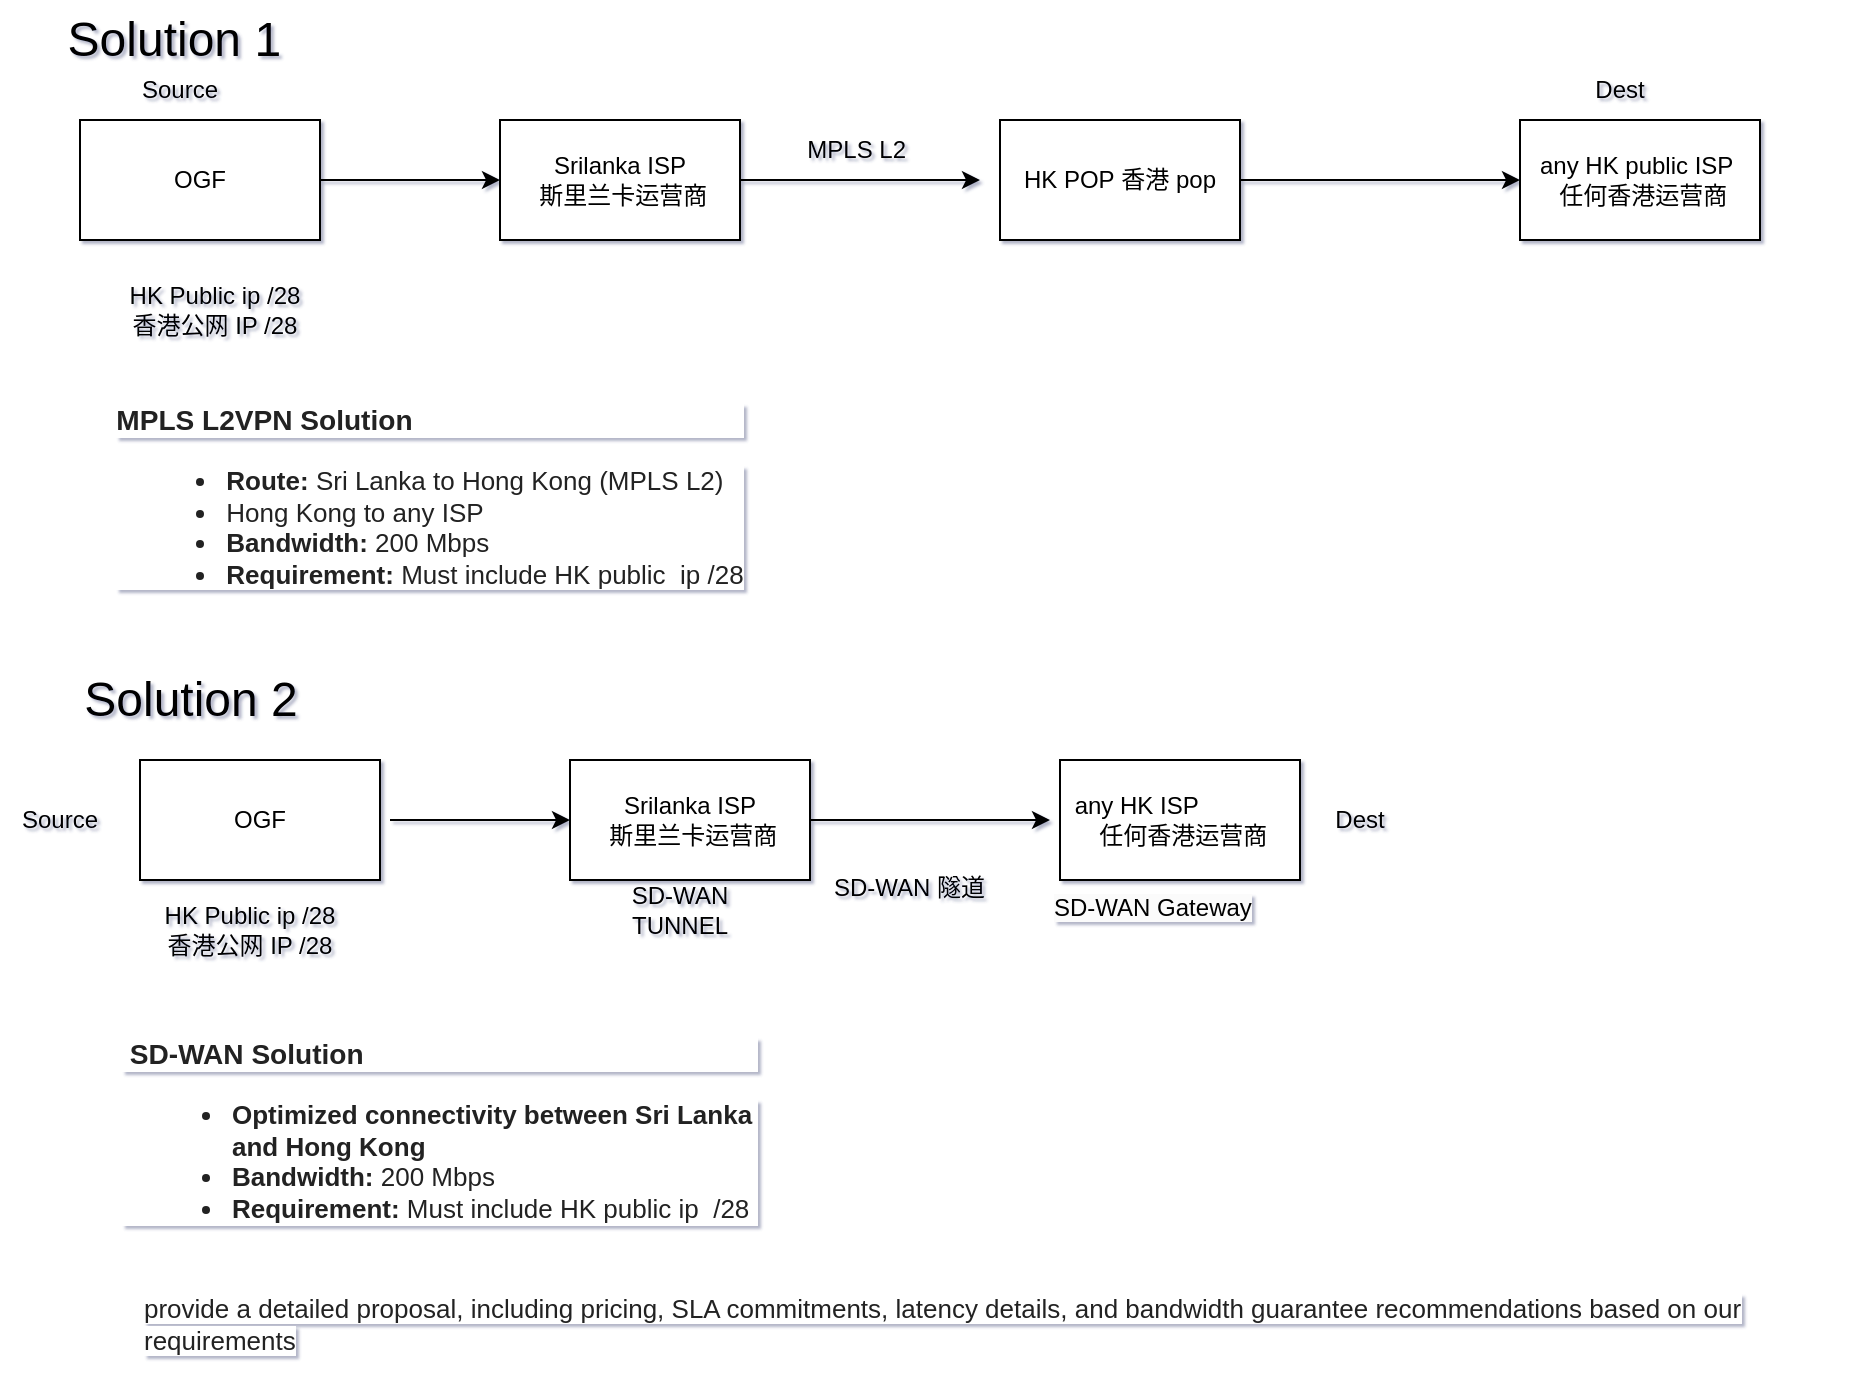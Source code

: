 <mxfile version="26.1.1">
  <diagram name="Page-1" id="ADqag6U28WJguTyAMG1K">
    <mxGraphModel dx="2085" dy="655" grid="1" gridSize="10" guides="1" tooltips="1" connect="1" arrows="1" fold="1" page="1" pageScale="1" pageWidth="850" pageHeight="1100" background="#ffffff" math="0" shadow="1">
      <root>
        <object label="" HAZEL="" id="0">
          <mxCell />
        </object>
        <mxCell id="1" parent="0" />
        <mxCell id="g1vbs8MuK60aYzZgxMlk-1" value="Srilanka ISP&lt;div&gt;&amp;nbsp;斯里兰卡运营商&lt;/div&gt;" style="rounded=0;whiteSpace=wrap;html=1;labelBackgroundColor=none;" vertex="1" parent="1">
          <mxGeometry x="130" y="170" width="120" height="60" as="geometry" />
        </mxCell>
        <mxCell id="g1vbs8MuK60aYzZgxMlk-2" value="OGF" style="rounded=0;whiteSpace=wrap;html=1;labelBackgroundColor=none;" vertex="1" parent="1">
          <mxGeometry x="-80" y="170" width="120" height="60" as="geometry" />
        </mxCell>
        <mxCell id="g1vbs8MuK60aYzZgxMlk-3" value="HK POP&amp;nbsp;香港 pop" style="rounded=0;whiteSpace=wrap;html=1;labelBackgroundColor=none;" vertex="1" parent="1">
          <mxGeometry x="380" y="170" width="120" height="60" as="geometry" />
        </mxCell>
        <mxCell id="g1vbs8MuK60aYzZgxMlk-4" value="any HK public ISP&amp;nbsp; &amp;nbsp;任何香港运营商" style="rounded=0;whiteSpace=wrap;html=1;labelBackgroundColor=none;" vertex="1" parent="1">
          <mxGeometry x="640" y="170" width="120" height="60" as="geometry" />
        </mxCell>
        <mxCell id="g1vbs8MuK60aYzZgxMlk-5" value="" style="endArrow=classic;html=1;rounded=0;exitX=1;exitY=0.5;exitDx=0;exitDy=0;labelBackgroundColor=none;fontColor=default;" edge="1" parent="1" source="g1vbs8MuK60aYzZgxMlk-1">
          <mxGeometry width="50" height="50" relative="1" as="geometry">
            <mxPoint x="400" y="320" as="sourcePoint" />
            <mxPoint x="370" y="200" as="targetPoint" />
          </mxGeometry>
        </mxCell>
        <mxCell id="g1vbs8MuK60aYzZgxMlk-6" value="" style="endArrow=classic;html=1;rounded=0;entryX=0;entryY=0.5;entryDx=0;entryDy=0;exitX=1;exitY=0.5;exitDx=0;exitDy=0;labelBackgroundColor=none;fontColor=default;" edge="1" parent="1" source="g1vbs8MuK60aYzZgxMlk-3" target="g1vbs8MuK60aYzZgxMlk-4">
          <mxGeometry width="50" height="50" relative="1" as="geometry">
            <mxPoint x="400" y="320" as="sourcePoint" />
            <mxPoint x="450" y="270" as="targetPoint" />
          </mxGeometry>
        </mxCell>
        <mxCell id="g1vbs8MuK60aYzZgxMlk-7" value="" style="endArrow=classic;html=1;rounded=0;entryX=0;entryY=0.5;entryDx=0;entryDy=0;exitX=1;exitY=0.5;exitDx=0;exitDy=0;labelBackgroundColor=none;fontColor=default;" edge="1" parent="1" source="g1vbs8MuK60aYzZgxMlk-2" target="g1vbs8MuK60aYzZgxMlk-1">
          <mxGeometry width="50" height="50" relative="1" as="geometry">
            <mxPoint x="400" y="320" as="sourcePoint" />
            <mxPoint x="450" y="270" as="targetPoint" />
          </mxGeometry>
        </mxCell>
        <mxCell id="g1vbs8MuK60aYzZgxMlk-8" value="&lt;font style=&quot;font-size: 24px;&quot;&gt;Solution 1&amp;nbsp;&lt;/font&gt;" style="text;html=1;align=center;verticalAlign=middle;resizable=0;points=[];autosize=1;strokeColor=none;fillColor=none;labelBackgroundColor=none;" vertex="1" parent="1">
          <mxGeometry x="-100" y="110" width="140" height="40" as="geometry" />
        </mxCell>
        <mxCell id="g1vbs8MuK60aYzZgxMlk-9" value="MPLS L2&amp;nbsp;" style="text;html=1;align=center;verticalAlign=middle;whiteSpace=wrap;rounded=0;labelBackgroundColor=none;" vertex="1" parent="1">
          <mxGeometry x="280" y="170" width="60" height="30" as="geometry" />
        </mxCell>
        <mxCell id="g1vbs8MuK60aYzZgxMlk-10" value="HK Public ip /28&lt;div&gt;香港公网 IP /28&lt;/div&gt;" style="text;html=1;align=center;verticalAlign=middle;whiteSpace=wrap;rounded=0;labelBackgroundColor=none;" vertex="1" parent="1">
          <mxGeometry x="-95" y="240" width="165" height="50" as="geometry" />
        </mxCell>
        <mxCell id="g1vbs8MuK60aYzZgxMlk-11" value="&#xa;&lt;h3 style=&quot;color: rgb(34, 34, 34); font-family: Arial, Helvetica, sans-serif; font-style: normal; font-variant-ligatures: normal; font-variant-caps: normal; letter-spacing: normal; orphans: 2; text-align: start; text-indent: 0px; text-transform: none; widows: 2; word-spacing: 0px; -webkit-text-stroke-width: 0px; white-space: normal; background-color: rgb(255, 255, 255); text-decoration-thickness: initial; text-decoration-style: initial; text-decoration-color: initial;&quot;&gt;&lt;strong&gt;MPLS L2VPN Solution&lt;/strong&gt;&lt;/h3&gt;&lt;ul style=&quot;color: rgb(34, 34, 34); font-family: Arial, Helvetica, sans-serif; font-size: small; font-style: normal; font-variant-ligatures: normal; font-variant-caps: normal; font-weight: 400; letter-spacing: normal; orphans: 2; text-align: start; text-indent: 0px; text-transform: none; widows: 2; word-spacing: 0px; -webkit-text-stroke-width: 0px; white-space: normal; background-color: rgb(255, 255, 255); text-decoration-thickness: initial; text-decoration-style: initial; text-decoration-color: initial;&quot;&gt;&lt;li style=&quot;margin-left: 15px;&quot;&gt;&lt;strong&gt;Route:&lt;/strong&gt;&lt;span&gt;&amp;nbsp;&lt;/span&gt;Sri Lanka to Hong Kong (MPLS L2)&lt;/li&gt;&lt;li style=&quot;margin-left: 15px;&quot;&gt;Hong Kong to any ISP&lt;/li&gt;&lt;li style=&quot;margin-left: 15px;&quot;&gt;&lt;strong&gt;Bandwidth:&lt;/strong&gt;&lt;span&gt;&amp;nbsp;&lt;/span&gt;200 Mbps&lt;/li&gt;&lt;li style=&quot;margin-left: 15px;&quot;&gt;&lt;strong&gt;Requirement:&lt;/strong&gt;&lt;span&gt;&amp;nbsp;&lt;/span&gt;Must include HK public&amp;nbsp; ip /28&lt;/li&gt;&lt;/ul&gt;&#xa;&#xa;" style="text;html=1;align=center;verticalAlign=middle;whiteSpace=wrap;rounded=0;labelBackgroundColor=none;" vertex="1" parent="1">
          <mxGeometry x="-80" y="300" width="350" height="130" as="geometry" />
        </mxCell>
        <mxCell id="g1vbs8MuK60aYzZgxMlk-12" value="&lt;font style=&quot;font-size: 24px;&quot;&gt;Solution 2&lt;/font&gt;" style="text;html=1;align=center;verticalAlign=middle;resizable=0;points=[];autosize=1;strokeColor=none;fillColor=none;labelBackgroundColor=none;" vertex="1" parent="1">
          <mxGeometry x="-90" y="440" width="130" height="40" as="geometry" />
        </mxCell>
        <mxCell id="g1vbs8MuK60aYzZgxMlk-13" value="Srilanka ISP&lt;div&gt;&amp;nbsp;斯里兰卡运营商&lt;/div&gt;" style="rounded=0;whiteSpace=wrap;html=1;labelBackgroundColor=none;" vertex="1" parent="1">
          <mxGeometry x="165" y="490" width="120" height="60" as="geometry" />
        </mxCell>
        <mxCell id="g1vbs8MuK60aYzZgxMlk-14" value="any HK ISP&amp;nbsp; &amp;nbsp; &amp;nbsp; &amp;nbsp; &amp;nbsp; &amp;nbsp; &amp;nbsp; &amp;nbsp;任何香港运营商" style="rounded=0;whiteSpace=wrap;html=1;labelBackgroundColor=none;" vertex="1" parent="1">
          <mxGeometry x="410" y="490" width="120" height="60" as="geometry" />
        </mxCell>
        <mxCell id="g1vbs8MuK60aYzZgxMlk-16" value="" style="endArrow=classic;html=1;rounded=0;exitX=1;exitY=0.5;exitDx=0;exitDy=0;labelBackgroundColor=none;fontColor=default;" edge="1" parent="1" source="g1vbs8MuK60aYzZgxMlk-13">
          <mxGeometry width="50" height="50" relative="1" as="geometry">
            <mxPoint x="435" y="640" as="sourcePoint" />
            <mxPoint x="405" y="520" as="targetPoint" />
          </mxGeometry>
        </mxCell>
        <mxCell id="g1vbs8MuK60aYzZgxMlk-18" value="" style="endArrow=classic;html=1;rounded=0;entryX=0;entryY=0.5;entryDx=0;entryDy=0;exitX=1;exitY=0.5;exitDx=0;exitDy=0;labelBackgroundColor=none;fontColor=default;" edge="1" parent="1" target="g1vbs8MuK60aYzZgxMlk-13">
          <mxGeometry width="50" height="50" relative="1" as="geometry">
            <mxPoint x="75" y="520" as="sourcePoint" />
            <mxPoint x="485" y="590" as="targetPoint" />
          </mxGeometry>
        </mxCell>
        <mxCell id="g1vbs8MuK60aYzZgxMlk-20" value="OGF" style="rounded=0;whiteSpace=wrap;html=1;labelBackgroundColor=none;" vertex="1" parent="1">
          <mxGeometry x="-50" y="490" width="120" height="60" as="geometry" />
        </mxCell>
        <mxCell id="g1vbs8MuK60aYzZgxMlk-21" value="HK Public ip /28&lt;div&gt;香港公网 IP /28&lt;/div&gt;" style="text;html=1;align=center;verticalAlign=middle;whiteSpace=wrap;rounded=0;labelBackgroundColor=none;" vertex="1" parent="1">
          <mxGeometry x="-50" y="560" width="110" height="30" as="geometry" />
        </mxCell>
        <mxCell id="g1vbs8MuK60aYzZgxMlk-22" value="SD-WAN TUNNEL" style="text;html=1;align=center;verticalAlign=middle;whiteSpace=wrap;rounded=0;labelBackgroundColor=none;" vertex="1" parent="1">
          <mxGeometry x="190" y="550" width="60" height="30" as="geometry" />
        </mxCell>
        <mxCell id="g1vbs8MuK60aYzZgxMlk-23" value="&lt;span style=&quot;color: rgb(0, 0, 0); font-family: Helvetica; font-size: 12px; font-style: normal; font-variant-ligatures: normal; font-variant-caps: normal; font-weight: 400; letter-spacing: normal; orphans: 2; text-align: center; text-indent: 0px; text-transform: none; widows: 2; word-spacing: 0px; -webkit-text-stroke-width: 0px; white-space: normal; background-color: rgb(251, 251, 251); text-decoration-thickness: initial; text-decoration-style: initial; text-decoration-color: initial; float: none; display: inline !important;&quot;&gt;SD-WAN Gateway&lt;/span&gt;" style="text;whiteSpace=wrap;html=1;labelBackgroundColor=none;" vertex="1" parent="1">
          <mxGeometry x="405" y="550" width="130" height="35" as="geometry" />
        </mxCell>
        <mxCell id="g1vbs8MuK60aYzZgxMlk-24" value="&lt;h3 style=&quot;color: rgb(34, 34, 34); font-family: Arial, Helvetica, sans-serif; text-align: start; background-color: rgb(255, 255, 255);&quot;&gt;&lt;strong&gt;&amp;nbsp;SD-WAN Solution&lt;/strong&gt;&lt;/h3&gt;&lt;ul style=&quot;color: rgb(34, 34, 34); font-family: Arial, Helvetica, sans-serif; font-size: small; text-align: start; background-color: rgb(255, 255, 255);&quot;&gt;&lt;li style=&quot;margin-left: 15px;&quot;&gt;&lt;strong&gt;Optimized connectivity between Sri Lanka and Hong Kong&lt;/strong&gt;&lt;/li&gt;&lt;li style=&quot;margin-left: 15px;&quot;&gt;&lt;strong&gt;Bandwidth:&lt;/strong&gt;&amp;nbsp;200 Mbps&lt;/li&gt;&lt;li style=&quot;margin-left: 15px;&quot;&gt;&lt;strong&gt;Requirement:&lt;/strong&gt;&amp;nbsp;Must include HK public ip&amp;nbsp; /28&lt;/li&gt;&lt;/ul&gt;" style="text;html=1;align=center;verticalAlign=middle;whiteSpace=wrap;rounded=0;labelBackgroundColor=none;" vertex="1" parent="1">
          <mxGeometry x="-60" y="590" width="320" height="170" as="geometry" />
        </mxCell>
        <mxCell id="g1vbs8MuK60aYzZgxMlk-26" value="SD-WAN 隧道" style="text;whiteSpace=wrap;html=1;labelBackgroundColor=none;" vertex="1" parent="1">
          <mxGeometry x="295" y="540" width="110" height="40" as="geometry" />
        </mxCell>
        <mxCell id="g1vbs8MuK60aYzZgxMlk-27" value="&lt;span style=&quot;color: rgb(34, 34, 34); font-family: Arial, Helvetica, sans-serif; font-size: small; font-style: normal; font-variant-ligatures: normal; font-variant-caps: normal; font-weight: 400; letter-spacing: normal; orphans: 2; text-align: start; text-indent: 0px; text-transform: none; widows: 2; word-spacing: 0px; -webkit-text-stroke-width: 0px; white-space: normal; background-color: rgb(255, 255, 255); text-decoration-thickness: initial; text-decoration-style: initial; text-decoration-color: initial; display: inline !important; float: none;&quot;&gt;provide a detailed proposal, including pricing, SLA commitments, latency details, and bandwidth guarantee recommendations based on our requirements&lt;/span&gt;" style="text;whiteSpace=wrap;html=1;labelBackgroundColor=none;" vertex="1" parent="1">
          <mxGeometry x="-50" y="750" width="850" height="50" as="geometry" />
        </mxCell>
        <mxCell id="g1vbs8MuK60aYzZgxMlk-30" value="Source" style="text;html=1;align=center;verticalAlign=middle;whiteSpace=wrap;rounded=0;labelBackgroundColor=none;" vertex="1" parent="1">
          <mxGeometry x="-60" y="140" width="60" height="30" as="geometry" />
        </mxCell>
        <mxCell id="g1vbs8MuK60aYzZgxMlk-31" value="Dest" style="text;html=1;align=center;verticalAlign=middle;whiteSpace=wrap;rounded=0;labelBackgroundColor=none;" vertex="1" parent="1">
          <mxGeometry x="660" y="140" width="60" height="30" as="geometry" />
        </mxCell>
        <mxCell id="g1vbs8MuK60aYzZgxMlk-32" value="Source" style="text;html=1;align=center;verticalAlign=middle;whiteSpace=wrap;rounded=0;labelBackgroundColor=none;" vertex="1" parent="1">
          <mxGeometry x="-120" y="505" width="60" height="30" as="geometry" />
        </mxCell>
        <mxCell id="g1vbs8MuK60aYzZgxMlk-33" value="Dest" style="text;html=1;align=center;verticalAlign=middle;whiteSpace=wrap;rounded=0;labelBackgroundColor=none;" vertex="1" parent="1">
          <mxGeometry x="530" y="505" width="60" height="30" as="geometry" />
        </mxCell>
      </root>
    </mxGraphModel>
  </diagram>
</mxfile>

